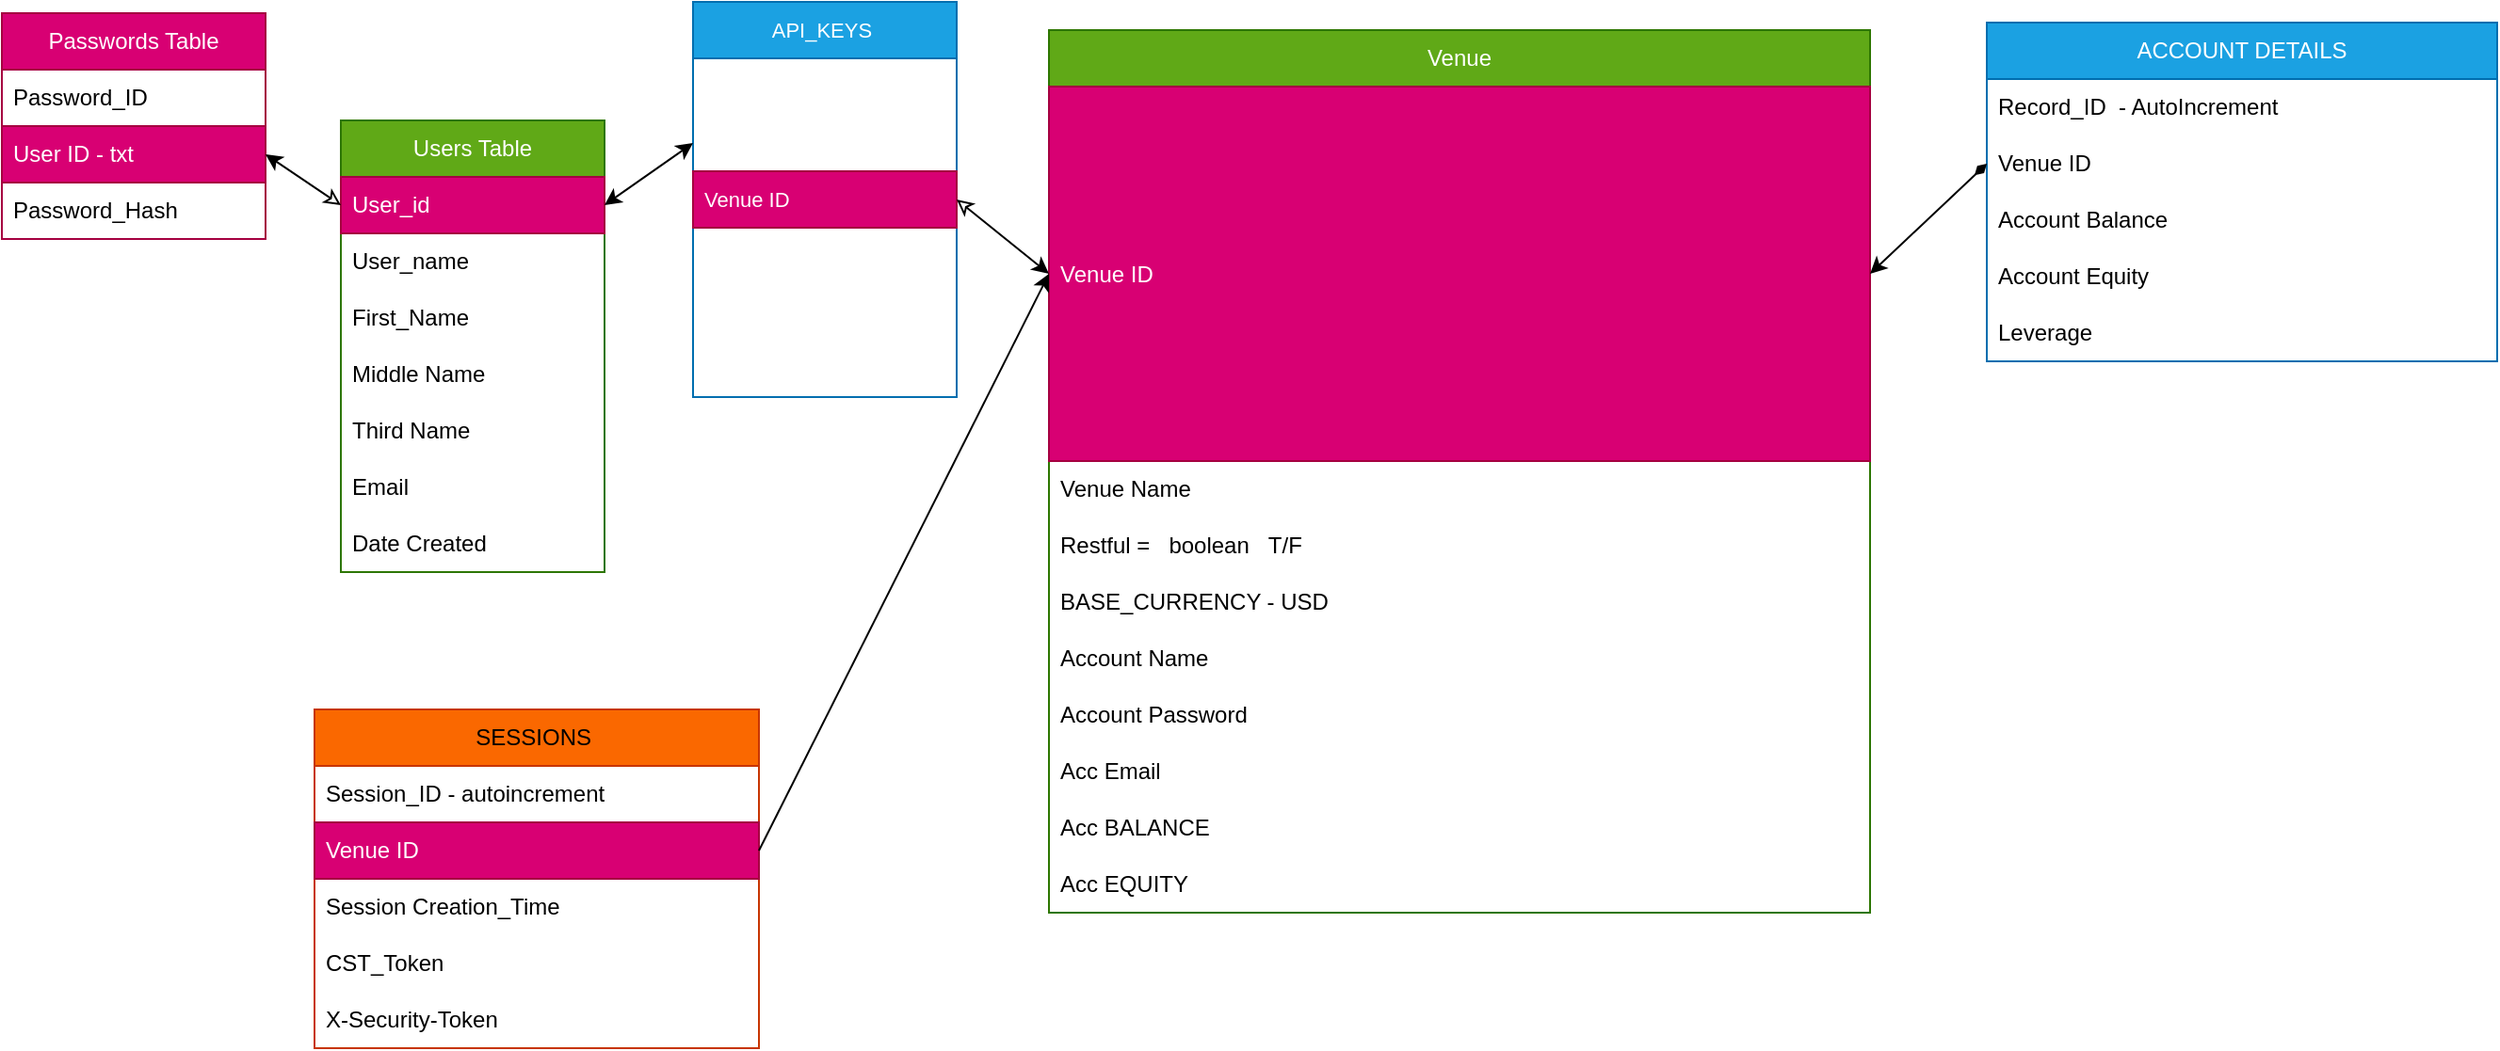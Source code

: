 <mxfile version="24.7.17" pages="3">
  <diagram name="User_Tables" id="LEtaXQruBIYAUQZ-xEg8">
    <mxGraphModel dx="1900" dy="1711" grid="0" gridSize="10" guides="1" tooltips="1" connect="1" arrows="1" fold="1" page="0" pageScale="1" pageWidth="850" pageHeight="1100" math="0" shadow="0">
      <root>
        <mxCell id="0" />
        <mxCell id="1" parent="0" />
        <mxCell id="2zbc8BRfjaHYRC12Kkl_-1" value="Users Table" style="swimlane;fontStyle=0;childLayout=stackLayout;horizontal=1;startSize=30;horizontalStack=0;resizeParent=1;resizeParentMax=0;resizeLast=0;collapsible=1;marginBottom=0;whiteSpace=wrap;html=1;fillColor=#60a917;fontColor=#ffffff;strokeColor=#2D7600;" parent="1" vertex="1">
          <mxGeometry x="63" y="-652" width="140" height="240" as="geometry" />
        </mxCell>
        <mxCell id="2zbc8BRfjaHYRC12Kkl_-2" value="User_id" style="text;strokeColor=#A50040;fillColor=#d80073;align=left;verticalAlign=middle;spacingLeft=4;spacingRight=4;overflow=hidden;points=[[0,0.5],[1,0.5]];portConstraint=eastwest;rotatable=0;whiteSpace=wrap;html=1;fontColor=#ffffff;" parent="2zbc8BRfjaHYRC12Kkl_-1" vertex="1">
          <mxGeometry y="30" width="140" height="30" as="geometry" />
        </mxCell>
        <mxCell id="2zbc8BRfjaHYRC12Kkl_-3" value="User_name" style="text;strokeColor=none;fillColor=none;align=left;verticalAlign=middle;spacingLeft=4;spacingRight=4;overflow=hidden;points=[[0,0.5],[1,0.5]];portConstraint=eastwest;rotatable=0;whiteSpace=wrap;html=1;" parent="2zbc8BRfjaHYRC12Kkl_-1" vertex="1">
          <mxGeometry y="60" width="140" height="30" as="geometry" />
        </mxCell>
        <mxCell id="2zbc8BRfjaHYRC12Kkl_-4" value="First_Name" style="text;strokeColor=none;fillColor=none;align=left;verticalAlign=middle;spacingLeft=4;spacingRight=4;overflow=hidden;points=[[0,0.5],[1,0.5]];portConstraint=eastwest;rotatable=0;whiteSpace=wrap;html=1;" parent="2zbc8BRfjaHYRC12Kkl_-1" vertex="1">
          <mxGeometry y="90" width="140" height="30" as="geometry" />
        </mxCell>
        <mxCell id="OAmTF7hffdtISIOmRFye-1" value="Middle Name" style="text;strokeColor=none;fillColor=none;align=left;verticalAlign=middle;spacingLeft=4;spacingRight=4;overflow=hidden;points=[[0,0.5],[1,0.5]];portConstraint=eastwest;rotatable=0;whiteSpace=wrap;html=1;" parent="2zbc8BRfjaHYRC12Kkl_-1" vertex="1">
          <mxGeometry y="120" width="140" height="30" as="geometry" />
        </mxCell>
        <mxCell id="OAmTF7hffdtISIOmRFye-2" value="Third Name" style="text;strokeColor=none;fillColor=none;align=left;verticalAlign=middle;spacingLeft=4;spacingRight=4;overflow=hidden;points=[[0,0.5],[1,0.5]];portConstraint=eastwest;rotatable=0;whiteSpace=wrap;html=1;" parent="2zbc8BRfjaHYRC12Kkl_-1" vertex="1">
          <mxGeometry y="150" width="140" height="30" as="geometry" />
        </mxCell>
        <mxCell id="OAmTF7hffdtISIOmRFye-3" value="Email&amp;nbsp;" style="text;strokeColor=none;fillColor=none;align=left;verticalAlign=middle;spacingLeft=4;spacingRight=4;overflow=hidden;points=[[0,0.5],[1,0.5]];portConstraint=eastwest;rotatable=0;whiteSpace=wrap;html=1;" parent="2zbc8BRfjaHYRC12Kkl_-1" vertex="1">
          <mxGeometry y="180" width="140" height="30" as="geometry" />
        </mxCell>
        <mxCell id="OAmTF7hffdtISIOmRFye-4" value="Date Created" style="text;strokeColor=none;fillColor=none;align=left;verticalAlign=middle;spacingLeft=4;spacingRight=4;overflow=hidden;points=[[0,0.5],[1,0.5]];portConstraint=eastwest;rotatable=0;whiteSpace=wrap;html=1;" parent="2zbc8BRfjaHYRC12Kkl_-1" vertex="1">
          <mxGeometry y="210" width="140" height="30" as="geometry" />
        </mxCell>
        <mxCell id="2zbc8BRfjaHYRC12Kkl_-5" value="Passwords Table" style="swimlane;fontStyle=0;childLayout=stackLayout;horizontal=1;startSize=30;horizontalStack=0;resizeParent=1;resizeParentMax=0;resizeLast=0;collapsible=1;marginBottom=0;whiteSpace=wrap;html=1;fillColor=#d80073;fontColor=#ffffff;strokeColor=#A50040;" parent="1" vertex="1">
          <mxGeometry x="-117" y="-709" width="140" height="120" as="geometry" />
        </mxCell>
        <mxCell id="f3TSixCmg_CiIFdUKD5o-5" value="Password_ID" style="text;strokeColor=none;fillColor=none;align=left;verticalAlign=middle;spacingLeft=4;spacingRight=4;overflow=hidden;points=[[0,0.5],[1,0.5]];portConstraint=eastwest;rotatable=0;whiteSpace=wrap;html=1;" parent="2zbc8BRfjaHYRC12Kkl_-5" vertex="1">
          <mxGeometry y="30" width="140" height="30" as="geometry" />
        </mxCell>
        <mxCell id="2zbc8BRfjaHYRC12Kkl_-6" value="User ID - txt" style="text;strokeColor=#A50040;fillColor=#d80073;align=left;verticalAlign=middle;spacingLeft=4;spacingRight=4;overflow=hidden;points=[[0,0.5],[1,0.5]];portConstraint=eastwest;rotatable=0;whiteSpace=wrap;html=1;fontColor=#ffffff;" parent="2zbc8BRfjaHYRC12Kkl_-5" vertex="1">
          <mxGeometry y="60" width="140" height="30" as="geometry" />
        </mxCell>
        <mxCell id="2zbc8BRfjaHYRC12Kkl_-7" value="Password_Hash" style="text;strokeColor=none;fillColor=none;align=left;verticalAlign=middle;spacingLeft=4;spacingRight=4;overflow=hidden;points=[[0,0.5],[1,0.5]];portConstraint=eastwest;rotatable=0;whiteSpace=wrap;html=1;" parent="2zbc8BRfjaHYRC12Kkl_-5" vertex="1">
          <mxGeometry y="90" width="140" height="30" as="geometry" />
        </mxCell>
        <mxCell id="2zbc8BRfjaHYRC12Kkl_-9" style="rounded=0;orthogonalLoop=1;jettySize=auto;html=1;exitX=0;exitY=0.5;exitDx=0;exitDy=0;startArrow=classic;startFill=0;entryX=1;entryY=0.5;entryDx=0;entryDy=0;" parent="1" source="2zbc8BRfjaHYRC12Kkl_-2" target="2zbc8BRfjaHYRC12Kkl_-6" edge="1">
          <mxGeometry relative="1" as="geometry" />
        </mxCell>
        <mxCell id="f3TSixCmg_CiIFdUKD5o-1" value="API_KEYS&amp;nbsp;" style="swimlane;fontStyle=0;childLayout=stackLayout;horizontal=1;startSize=30;horizontalStack=0;resizeParent=1;resizeParentMax=0;resizeLast=0;collapsible=1;marginBottom=0;whiteSpace=wrap;html=1;strokeColor=#006EAF;align=center;verticalAlign=middle;fontFamily=Helvetica;fontSize=11;fontColor=#ffffff;labelBackgroundColor=none;fillColor=#1ba1e2;" parent="1" vertex="1">
          <mxGeometry x="250" y="-715" width="140" height="210" as="geometry" />
        </mxCell>
        <mxCell id="f3TSixCmg_CiIFdUKD5o-2" value="Key_ID" style="text;strokeColor=none;fillColor=none;align=left;verticalAlign=middle;spacingLeft=4;spacingRight=4;overflow=hidden;points=[[0,0.5],[1,0.5]];portConstraint=eastwest;rotatable=0;whiteSpace=wrap;html=1;fontFamily=Helvetica;fontSize=11;fontColor=#ffffff;fontStyle=0;labelBackgroundColor=none;" parent="f3TSixCmg_CiIFdUKD5o-1" vertex="1">
          <mxGeometry y="30" width="140" height="30" as="geometry" />
        </mxCell>
        <mxCell id="f3TSixCmg_CiIFdUKD5o-6" value="User_ID" style="text;strokeColor=none;fillColor=none;align=left;verticalAlign=middle;spacingLeft=4;spacingRight=4;overflow=hidden;points=[[0,0.5],[1,0.5]];portConstraint=eastwest;rotatable=0;whiteSpace=wrap;html=1;fontFamily=Helvetica;fontSize=11;fontColor=#ffffff;fontStyle=0;labelBackgroundColor=none;" parent="f3TSixCmg_CiIFdUKD5o-1" vertex="1">
          <mxGeometry y="60" width="140" height="30" as="geometry" />
        </mxCell>
        <mxCell id="f3TSixCmg_CiIFdUKD5o-3" value="Venue ID" style="text;strokeColor=#A50040;fillColor=#d80073;align=left;verticalAlign=middle;spacingLeft=4;spacingRight=4;overflow=hidden;points=[[0,0.5],[1,0.5]];portConstraint=eastwest;rotatable=0;whiteSpace=wrap;html=1;fontFamily=Helvetica;fontSize=11;fontColor=#ffffff;fontStyle=0;labelBackgroundColor=none;" parent="f3TSixCmg_CiIFdUKD5o-1" vertex="1">
          <mxGeometry y="90" width="140" height="30" as="geometry" />
        </mxCell>
        <mxCell id="f3TSixCmg_CiIFdUKD5o-4" value="Account Email" style="text;strokeColor=none;fillColor=none;align=left;verticalAlign=middle;spacingLeft=4;spacingRight=4;overflow=hidden;points=[[0,0.5],[1,0.5]];portConstraint=eastwest;rotatable=0;whiteSpace=wrap;html=1;fontFamily=Helvetica;fontSize=11;fontColor=#ffffff;fontStyle=0;labelBackgroundColor=none;" parent="f3TSixCmg_CiIFdUKD5o-1" vertex="1">
          <mxGeometry y="120" width="140" height="30" as="geometry" />
        </mxCell>
        <mxCell id="f3TSixCmg_CiIFdUKD5o-8" value="Api_KEY" style="text;strokeColor=none;fillColor=none;align=left;verticalAlign=middle;spacingLeft=4;spacingRight=4;overflow=hidden;points=[[0,0.5],[1,0.5]];portConstraint=eastwest;rotatable=0;whiteSpace=wrap;html=1;fontFamily=Helvetica;fontSize=11;fontColor=#ffffff;fontStyle=0;labelBackgroundColor=none;" parent="f3TSixCmg_CiIFdUKD5o-1" vertex="1">
          <mxGeometry y="150" width="140" height="30" as="geometry" />
        </mxCell>
        <mxCell id="f3TSixCmg_CiIFdUKD5o-9" value="Api_key_PASSWORD" style="text;strokeColor=none;fillColor=none;align=left;verticalAlign=middle;spacingLeft=4;spacingRight=4;overflow=hidden;points=[[0,0.5],[1,0.5]];portConstraint=eastwest;rotatable=0;whiteSpace=wrap;html=1;fontFamily=Helvetica;fontSize=11;fontColor=#ffffff;fontStyle=0;labelBackgroundColor=none;" parent="f3TSixCmg_CiIFdUKD5o-1" vertex="1">
          <mxGeometry y="180" width="140" height="30" as="geometry" />
        </mxCell>
        <mxCell id="BBq5MLBcfkAXTqhj2JcU-1" value="Venue" style="swimlane;fontStyle=0;childLayout=stackLayout;horizontal=1;startSize=30;horizontalStack=0;resizeParent=1;resizeParentMax=0;resizeLast=0;collapsible=1;marginBottom=0;whiteSpace=wrap;html=1;fillColor=#60a917;fontColor=#ffffff;strokeColor=#2D7600;" parent="1" vertex="1">
          <mxGeometry x="439" y="-700" width="436" height="469" as="geometry" />
        </mxCell>
        <mxCell id="BBq5MLBcfkAXTqhj2JcU-2" value="Venue ID" style="text;align=left;verticalAlign=middle;spacingLeft=4;spacingRight=4;overflow=hidden;points=[[0,0.33,0,0,0],[0,0.5,0,0,0],[0,0.67,0,0,0],[1,0.33,0,0,0],[1,0.5,0,0,0],[1,0.67,0,0,0]];portConstraint=eastwest;rotatable=0;whiteSpace=wrap;html=1;fillColor=#d80073;fontColor=#ffffff;strokeColor=#A50040;" parent="BBq5MLBcfkAXTqhj2JcU-1" vertex="1">
          <mxGeometry y="30" width="436" height="199" as="geometry" />
        </mxCell>
        <mxCell id="BBq5MLBcfkAXTqhj2JcU-3" value="Venue Name" style="text;strokeColor=none;fillColor=none;align=left;verticalAlign=middle;spacingLeft=4;spacingRight=4;overflow=hidden;points=[[0,0.5],[1,0.5]];portConstraint=eastwest;rotatable=0;whiteSpace=wrap;html=1;" parent="BBq5MLBcfkAXTqhj2JcU-1" vertex="1">
          <mxGeometry y="229" width="436" height="30" as="geometry" />
        </mxCell>
        <mxCell id="BBq5MLBcfkAXTqhj2JcU-4" value="Restful =&amp;nbsp; &amp;nbsp;boolean&amp;nbsp; &amp;nbsp;T/F" style="text;strokeColor=none;fillColor=none;align=left;verticalAlign=middle;spacingLeft=4;spacingRight=4;overflow=hidden;points=[[0,0.5],[1,0.5]];portConstraint=eastwest;rotatable=0;whiteSpace=wrap;html=1;" parent="BBq5MLBcfkAXTqhj2JcU-1" vertex="1">
          <mxGeometry y="259" width="436" height="30" as="geometry" />
        </mxCell>
        <mxCell id="vJf8JBOlh_-wAdnW6d-w-1" value="BASE_CURRENCY - USD" style="text;strokeColor=none;fillColor=none;align=left;verticalAlign=middle;spacingLeft=4;spacingRight=4;overflow=hidden;points=[[0,0.5],[1,0.5]];portConstraint=eastwest;rotatable=0;whiteSpace=wrap;html=1;" parent="BBq5MLBcfkAXTqhj2JcU-1" vertex="1">
          <mxGeometry y="289" width="436" height="30" as="geometry" />
        </mxCell>
        <mxCell id="OAmTF7hffdtISIOmRFye-5" value="Account Name" style="text;strokeColor=none;fillColor=none;align=left;verticalAlign=middle;spacingLeft=4;spacingRight=4;overflow=hidden;points=[[0,0.5],[1,0.5]];portConstraint=eastwest;rotatable=0;whiteSpace=wrap;html=1;" parent="BBq5MLBcfkAXTqhj2JcU-1" vertex="1">
          <mxGeometry y="319" width="436" height="30" as="geometry" />
        </mxCell>
        <mxCell id="OAmTF7hffdtISIOmRFye-6" value="Account Password" style="text;strokeColor=none;fillColor=none;align=left;verticalAlign=middle;spacingLeft=4;spacingRight=4;overflow=hidden;points=[[0,0.5],[1,0.5]];portConstraint=eastwest;rotatable=0;whiteSpace=wrap;html=1;" parent="BBq5MLBcfkAXTqhj2JcU-1" vertex="1">
          <mxGeometry y="349" width="436" height="30" as="geometry" />
        </mxCell>
        <mxCell id="OAmTF7hffdtISIOmRFye-7" value="Acc Email" style="text;strokeColor=none;fillColor=none;align=left;verticalAlign=middle;spacingLeft=4;spacingRight=4;overflow=hidden;points=[[0,0.5],[1,0.5]];portConstraint=eastwest;rotatable=0;whiteSpace=wrap;html=1;" parent="BBq5MLBcfkAXTqhj2JcU-1" vertex="1">
          <mxGeometry y="379" width="436" height="30" as="geometry" />
        </mxCell>
        <mxCell id="vJf8JBOlh_-wAdnW6d-w-2" value="Acc BALANCE" style="text;strokeColor=none;fillColor=none;align=left;verticalAlign=middle;spacingLeft=4;spacingRight=4;overflow=hidden;points=[[0,0.5],[1,0.5]];portConstraint=eastwest;rotatable=0;whiteSpace=wrap;html=1;" parent="BBq5MLBcfkAXTqhj2JcU-1" vertex="1">
          <mxGeometry y="409" width="436" height="30" as="geometry" />
        </mxCell>
        <mxCell id="vJf8JBOlh_-wAdnW6d-w-3" value="Acc EQUITY" style="text;strokeColor=none;fillColor=none;align=left;verticalAlign=middle;spacingLeft=4;spacingRight=4;overflow=hidden;points=[[0,0.5],[1,0.5]];portConstraint=eastwest;rotatable=0;whiteSpace=wrap;html=1;" parent="BBq5MLBcfkAXTqhj2JcU-1" vertex="1">
          <mxGeometry y="439" width="436" height="30" as="geometry" />
        </mxCell>
        <mxCell id="BBq5MLBcfkAXTqhj2JcU-16" style="edgeStyle=none;shape=connector;rounded=0;orthogonalLoop=1;jettySize=auto;html=1;exitX=1;exitY=0.5;exitDx=0;exitDy=0;entryX=0;entryY=0.5;entryDx=0;entryDy=0;strokeColor=default;align=center;verticalAlign=middle;fontFamily=Helvetica;fontSize=11;fontColor=#ffffff;fontStyle=0;labelBackgroundColor=none;startArrow=classic;startFill=0;endArrow=classic;" parent="1" source="f3TSixCmg_CiIFdUKD5o-3" target="BBq5MLBcfkAXTqhj2JcU-2" edge="1">
          <mxGeometry relative="1" as="geometry" />
        </mxCell>
        <mxCell id="OAmTF7hffdtISIOmRFye-8" style="rounded=0;orthogonalLoop=1;jettySize=auto;html=1;exitX=1;exitY=0.5;exitDx=0;exitDy=0;entryX=0;entryY=0.5;entryDx=0;entryDy=0;startArrow=classic;startFill=1;" parent="1" source="2zbc8BRfjaHYRC12Kkl_-2" target="f3TSixCmg_CiIFdUKD5o-6" edge="1">
          <mxGeometry relative="1" as="geometry" />
        </mxCell>
        <mxCell id="2wFRCBij3e-wqFo0yOx8-1" value="SESSIONS&amp;nbsp;" style="swimlane;fontStyle=0;childLayout=stackLayout;horizontal=1;startSize=30;horizontalStack=0;resizeParent=1;resizeParentMax=0;resizeLast=0;collapsible=1;marginBottom=0;whiteSpace=wrap;html=1;fillColor=#fa6800;fontColor=#000000;strokeColor=#C73500;" vertex="1" parent="1">
          <mxGeometry x="49" y="-339" width="236" height="180" as="geometry" />
        </mxCell>
        <mxCell id="2wFRCBij3e-wqFo0yOx8-2" value="Session_ID - autoincrement" style="text;strokeColor=none;fillColor=none;align=left;verticalAlign=middle;spacingLeft=4;spacingRight=4;overflow=hidden;points=[[0,0.5],[1,0.5]];portConstraint=eastwest;rotatable=0;whiteSpace=wrap;html=1;" vertex="1" parent="2wFRCBij3e-wqFo0yOx8-1">
          <mxGeometry y="30" width="236" height="30" as="geometry" />
        </mxCell>
        <mxCell id="2wFRCBij3e-wqFo0yOx8-3" value="Venue ID" style="text;fillColor=#d80073;align=left;verticalAlign=middle;spacingLeft=4;spacingRight=4;overflow=hidden;points=[[0,0.5],[1,0.5]];portConstraint=eastwest;rotatable=0;whiteSpace=wrap;html=1;strokeColor=#A50040;fontColor=#ffffff;" vertex="1" parent="2wFRCBij3e-wqFo0yOx8-1">
          <mxGeometry y="60" width="236" height="30" as="geometry" />
        </mxCell>
        <mxCell id="2wFRCBij3e-wqFo0yOx8-4" value="Session Creation_Time" style="text;strokeColor=none;fillColor=none;align=left;verticalAlign=middle;spacingLeft=4;spacingRight=4;overflow=hidden;points=[[0,0.5],[1,0.5]];portConstraint=eastwest;rotatable=0;whiteSpace=wrap;html=1;" vertex="1" parent="2wFRCBij3e-wqFo0yOx8-1">
          <mxGeometry y="90" width="236" height="30" as="geometry" />
        </mxCell>
        <mxCell id="hrmg-G93n2uaq6edKRbF-1" value="CST_Token" style="text;strokeColor=none;fillColor=none;align=left;verticalAlign=middle;spacingLeft=4;spacingRight=4;overflow=hidden;points=[[0,0.5],[1,0.5]];portConstraint=eastwest;rotatable=0;whiteSpace=wrap;html=1;" vertex="1" parent="2wFRCBij3e-wqFo0yOx8-1">
          <mxGeometry y="120" width="236" height="30" as="geometry" />
        </mxCell>
        <mxCell id="hrmg-G93n2uaq6edKRbF-2" value="X-Security-Token" style="text;strokeColor=none;fillColor=none;align=left;verticalAlign=middle;spacingLeft=4;spacingRight=4;overflow=hidden;points=[[0,0.5],[1,0.5]];portConstraint=eastwest;rotatable=0;whiteSpace=wrap;html=1;" vertex="1" parent="2wFRCBij3e-wqFo0yOx8-1">
          <mxGeometry y="150" width="236" height="30" as="geometry" />
        </mxCell>
        <mxCell id="2wFRCBij3e-wqFo0yOx8-5" style="rounded=0;orthogonalLoop=1;jettySize=auto;html=1;exitX=1;exitY=0.5;exitDx=0;exitDy=0;entryX=0;entryY=0.5;entryDx=0;entryDy=0;entryPerimeter=0;" edge="1" parent="1" source="2wFRCBij3e-wqFo0yOx8-3" target="BBq5MLBcfkAXTqhj2JcU-2">
          <mxGeometry relative="1" as="geometry" />
        </mxCell>
        <mxCell id="w_igQiDpsWxxF087oSzy-1" value="ACCOUNT DETAILS" style="swimlane;fontStyle=0;childLayout=stackLayout;horizontal=1;startSize=30;horizontalStack=0;resizeParent=1;resizeParentMax=0;resizeLast=0;collapsible=1;marginBottom=0;whiteSpace=wrap;html=1;fillColor=#1ba1e2;fontColor=#ffffff;strokeColor=#006EAF;" vertex="1" parent="1">
          <mxGeometry x="937" y="-704" width="271" height="180" as="geometry" />
        </mxCell>
        <mxCell id="w_igQiDpsWxxF087oSzy-2" value="Record_ID&amp;nbsp; - AutoIncrement" style="text;strokeColor=none;fillColor=none;align=left;verticalAlign=middle;spacingLeft=4;spacingRight=4;overflow=hidden;points=[[0,0.5],[1,0.5]];portConstraint=eastwest;rotatable=0;whiteSpace=wrap;html=1;" vertex="1" parent="w_igQiDpsWxxF087oSzy-1">
          <mxGeometry y="30" width="271" height="30" as="geometry" />
        </mxCell>
        <mxCell id="w_igQiDpsWxxF087oSzy-3" value="Venue ID" style="text;strokeColor=none;fillColor=none;align=left;verticalAlign=middle;spacingLeft=4;spacingRight=4;overflow=hidden;points=[[0,0.5],[1,0.5]];portConstraint=eastwest;rotatable=0;whiteSpace=wrap;html=1;" vertex="1" parent="w_igQiDpsWxxF087oSzy-1">
          <mxGeometry y="60" width="271" height="30" as="geometry" />
        </mxCell>
        <mxCell id="w_igQiDpsWxxF087oSzy-4" value="Account Balance" style="text;strokeColor=none;fillColor=none;align=left;verticalAlign=middle;spacingLeft=4;spacingRight=4;overflow=hidden;points=[[0,0.5],[1,0.5]];portConstraint=eastwest;rotatable=0;whiteSpace=wrap;html=1;" vertex="1" parent="w_igQiDpsWxxF087oSzy-1">
          <mxGeometry y="90" width="271" height="30" as="geometry" />
        </mxCell>
        <mxCell id="w_igQiDpsWxxF087oSzy-5" value="Account Equity" style="text;strokeColor=none;fillColor=none;align=left;verticalAlign=middle;spacingLeft=4;spacingRight=4;overflow=hidden;points=[[0,0.5],[1,0.5]];portConstraint=eastwest;rotatable=0;whiteSpace=wrap;html=1;" vertex="1" parent="w_igQiDpsWxxF087oSzy-1">
          <mxGeometry y="120" width="271" height="30" as="geometry" />
        </mxCell>
        <mxCell id="w_igQiDpsWxxF087oSzy-6" value="Leverage" style="text;strokeColor=none;fillColor=none;align=left;verticalAlign=middle;spacingLeft=4;spacingRight=4;overflow=hidden;points=[[0,0.5],[1,0.5]];portConstraint=eastwest;rotatable=0;whiteSpace=wrap;html=1;" vertex="1" parent="w_igQiDpsWxxF087oSzy-1">
          <mxGeometry y="150" width="271" height="30" as="geometry" />
        </mxCell>
        <mxCell id="w_igQiDpsWxxF087oSzy-7" style="rounded=0;orthogonalLoop=1;jettySize=auto;html=1;exitX=0;exitY=0.5;exitDx=0;exitDy=0;entryX=1;entryY=0.5;entryDx=0;entryDy=0;entryPerimeter=0;startArrow=diamondThin;startFill=1;" edge="1" parent="1" source="w_igQiDpsWxxF087oSzy-3" target="BBq5MLBcfkAXTqhj2JcU-2">
          <mxGeometry relative="1" as="geometry" />
        </mxCell>
      </root>
    </mxGraphModel>
  </diagram>
  <diagram id="_EtPwxO9e8-BhAq0Pg7P" name="Market Data">
    <mxGraphModel dx="1690" dy="1038" grid="0" gridSize="10" guides="1" tooltips="1" connect="1" arrows="1" fold="1" page="0" pageScale="1" pageWidth="850" pageHeight="1100" math="0" shadow="0">
      <root>
        <mxCell id="0" />
        <mxCell id="1" parent="0" />
        <mxCell id="EDeCTrOnblulSj0Fe5d9-10" style="rounded=0;orthogonalLoop=1;jettySize=auto;html=1;exitX=0;exitY=0.5;exitDx=0;exitDy=0;entryX=1;entryY=0.5;entryDx=0;entryDy=0;startArrow=classic;startFill=0;" parent="1" edge="1">
          <mxGeometry relative="1" as="geometry">
            <mxPoint x="235" y="132" as="sourcePoint" />
          </mxGeometry>
        </mxCell>
        <mxCell id="EDeCTrOnblulSj0Fe5d9-25" style="edgeStyle=none;shape=connector;rounded=0;orthogonalLoop=1;jettySize=auto;html=1;exitX=1;exitY=0.5;exitDx=0;exitDy=0;entryX=0;entryY=0.5;entryDx=0;entryDy=0;strokeColor=default;align=center;verticalAlign=middle;fontFamily=Helvetica;fontSize=11;fontColor=#ffffff;fontStyle=0;labelBackgroundColor=none;startArrow=classic;startFill=0;endArrow=classic;" parent="1" edge="1">
          <mxGeometry relative="1" as="geometry">
            <mxPoint x="235" y="132" as="targetPoint" />
          </mxGeometry>
        </mxCell>
        <mxCell id="rDgjy8x1F53KUDff8-lO-1" value="Generic - Tick Data" style="swimlane;fontStyle=0;childLayout=stackLayout;horizontal=1;startSize=30;horizontalStack=0;resizeParent=1;resizeParentMax=0;resizeLast=0;collapsible=1;marginBottom=0;whiteSpace=wrap;html=1;strokeColor=#2D7600;align=center;verticalAlign=middle;fontFamily=Helvetica;fontSize=11;fontColor=#ffffff;labelBackgroundColor=none;fillColor=#60a917;" parent="1" vertex="1">
          <mxGeometry x="-93" y="-10" width="140" height="180" as="geometry" />
        </mxCell>
        <mxCell id="rDgjy8x1F53KUDff8-lO-2" value="Record_ID&amp;nbsp; &amp;nbsp;- bigint" style="text;strokeColor=none;fillColor=none;align=left;verticalAlign=middle;spacingLeft=4;spacingRight=4;overflow=hidden;points=[[0,0.5],[1,0.5]];portConstraint=eastwest;rotatable=0;whiteSpace=wrap;html=1;fontFamily=Helvetica;fontSize=11;fontColor=#ffffff;fontStyle=0;labelBackgroundColor=none;" parent="rDgjy8x1F53KUDff8-lO-1" vertex="1">
          <mxGeometry y="30" width="140" height="30" as="geometry" />
        </mxCell>
        <mxCell id="rDgjy8x1F53KUDff8-lO-3" value="Absolute time - Millisec" style="text;strokeColor=none;fillColor=none;align=left;verticalAlign=middle;spacingLeft=4;spacingRight=4;overflow=hidden;points=[[0,0.5],[1,0.5]];portConstraint=eastwest;rotatable=0;whiteSpace=wrap;html=1;fontFamily=Helvetica;fontSize=11;fontColor=#ffffff;fontStyle=0;labelBackgroundColor=none;" parent="rDgjy8x1F53KUDff8-lO-1" vertex="1">
          <mxGeometry y="60" width="140" height="30" as="geometry" />
        </mxCell>
        <mxCell id="rDgjy8x1F53KUDff8-lO-4" value="Ask Price" style="text;strokeColor=none;fillColor=none;align=left;verticalAlign=middle;spacingLeft=4;spacingRight=4;overflow=hidden;points=[[0,0.5],[1,0.5]];portConstraint=eastwest;rotatable=0;whiteSpace=wrap;html=1;fontFamily=Helvetica;fontSize=11;fontColor=#ffffff;fontStyle=0;labelBackgroundColor=none;" parent="rDgjy8x1F53KUDff8-lO-1" vertex="1">
          <mxGeometry y="90" width="140" height="30" as="geometry" />
        </mxCell>
        <mxCell id="9x_Q1pISylKUx6KpCbiF-1" value="Bid Price" style="text;strokeColor=none;fillColor=none;align=left;verticalAlign=middle;spacingLeft=4;spacingRight=4;overflow=hidden;points=[[0,0.5],[1,0.5]];portConstraint=eastwest;rotatable=0;whiteSpace=wrap;html=1;fontFamily=Helvetica;fontSize=11;fontColor=#ffffff;fontStyle=0;labelBackgroundColor=none;" vertex="1" parent="rDgjy8x1F53KUDff8-lO-1">
          <mxGeometry y="120" width="140" height="30" as="geometry" />
        </mxCell>
        <mxCell id="9x_Q1pISylKUx6KpCbiF-2" value="Spread" style="text;strokeColor=none;fillColor=none;align=left;verticalAlign=middle;spacingLeft=4;spacingRight=4;overflow=hidden;points=[[0,0.5],[1,0.5]];portConstraint=eastwest;rotatable=0;whiteSpace=wrap;html=1;fontFamily=Helvetica;fontSize=11;fontColor=#ffffff;fontStyle=0;labelBackgroundColor=none;" vertex="1" parent="rDgjy8x1F53KUDff8-lO-1">
          <mxGeometry y="150" width="140" height="30" as="geometry" />
        </mxCell>
        <mxCell id="9x_Q1pISylKUx6KpCbiF-3" value="Generic - Candle Bar Data" style="swimlane;fontStyle=0;childLayout=stackLayout;horizontal=1;startSize=30;horizontalStack=0;resizeParent=1;resizeParentMax=0;resizeLast=0;collapsible=1;marginBottom=0;whiteSpace=wrap;html=1;fillColor=#a20025;fontColor=#ffffff;strokeColor=#6F0000;" vertex="1" parent="1">
          <mxGeometry x="-83" y="242" width="198" height="270" as="geometry" />
        </mxCell>
        <mxCell id="9x_Q1pISylKUx6KpCbiF-4" value="Record ID&amp;nbsp; &amp;nbsp; -&amp;nbsp; bigint" style="text;strokeColor=none;fillColor=none;align=left;verticalAlign=middle;spacingLeft=4;spacingRight=4;overflow=hidden;points=[[0,0.5],[1,0.5]];portConstraint=eastwest;rotatable=0;whiteSpace=wrap;html=1;" vertex="1" parent="9x_Q1pISylKUx6KpCbiF-3">
          <mxGeometry y="30" width="198" height="30" as="geometry" />
        </mxCell>
        <mxCell id="9x_Q1pISylKUx6KpCbiF-5" value="Open Time" style="text;strokeColor=none;fillColor=none;align=left;verticalAlign=middle;spacingLeft=4;spacingRight=4;overflow=hidden;points=[[0,0.5],[1,0.5]];portConstraint=eastwest;rotatable=0;whiteSpace=wrap;html=1;" vertex="1" parent="9x_Q1pISylKUx6KpCbiF-3">
          <mxGeometry y="60" width="198" height="30" as="geometry" />
        </mxCell>
        <mxCell id="9x_Q1pISylKUx6KpCbiF-11" value="Close Time" style="text;strokeColor=none;fillColor=none;align=left;verticalAlign=middle;spacingLeft=4;spacingRight=4;overflow=hidden;points=[[0,0.5],[1,0.5]];portConstraint=eastwest;rotatable=0;whiteSpace=wrap;html=1;" vertex="1" parent="9x_Q1pISylKUx6KpCbiF-3">
          <mxGeometry y="90" width="198" height="30" as="geometry" />
        </mxCell>
        <mxCell id="9x_Q1pISylKUx6KpCbiF-6" value="Open Price" style="text;strokeColor=none;fillColor=none;align=left;verticalAlign=middle;spacingLeft=4;spacingRight=4;overflow=hidden;points=[[0,0.5],[1,0.5]];portConstraint=eastwest;rotatable=0;whiteSpace=wrap;html=1;" vertex="1" parent="9x_Q1pISylKUx6KpCbiF-3">
          <mxGeometry y="120" width="198" height="30" as="geometry" />
        </mxCell>
        <mxCell id="9x_Q1pISylKUx6KpCbiF-7" value="Close Price" style="text;strokeColor=none;fillColor=none;align=left;verticalAlign=middle;spacingLeft=4;spacingRight=4;overflow=hidden;points=[[0,0.5],[1,0.5]];portConstraint=eastwest;rotatable=0;whiteSpace=wrap;html=1;" vertex="1" parent="9x_Q1pISylKUx6KpCbiF-3">
          <mxGeometry y="150" width="198" height="30" as="geometry" />
        </mxCell>
        <mxCell id="9x_Q1pISylKUx6KpCbiF-8" value="High Price" style="text;strokeColor=none;fillColor=none;align=left;verticalAlign=middle;spacingLeft=4;spacingRight=4;overflow=hidden;points=[[0,0.5],[1,0.5]];portConstraint=eastwest;rotatable=0;whiteSpace=wrap;html=1;" vertex="1" parent="9x_Q1pISylKUx6KpCbiF-3">
          <mxGeometry y="180" width="198" height="30" as="geometry" />
        </mxCell>
        <mxCell id="9x_Q1pISylKUx6KpCbiF-9" value="Low Price" style="text;strokeColor=none;fillColor=none;align=left;verticalAlign=middle;spacingLeft=4;spacingRight=4;overflow=hidden;points=[[0,0.5],[1,0.5]];portConstraint=eastwest;rotatable=0;whiteSpace=wrap;html=1;" vertex="1" parent="9x_Q1pISylKUx6KpCbiF-3">
          <mxGeometry y="210" width="198" height="30" as="geometry" />
        </mxCell>
        <mxCell id="9x_Q1pISylKUx6KpCbiF-10" value="Item 3" style="text;strokeColor=none;fillColor=none;align=left;verticalAlign=middle;spacingLeft=4;spacingRight=4;overflow=hidden;points=[[0,0.5],[1,0.5]];portConstraint=eastwest;rotatable=0;whiteSpace=wrap;html=1;" vertex="1" parent="9x_Q1pISylKUx6KpCbiF-3">
          <mxGeometry y="240" width="198" height="30" as="geometry" />
        </mxCell>
        <mxCell id="9x_Q1pISylKUx6KpCbiF-12" value="Generic - Range / Renko Bar Data" style="swimlane;fontStyle=0;childLayout=stackLayout;horizontal=1;startSize=30;horizontalStack=0;resizeParent=1;resizeParentMax=0;resizeLast=0;collapsible=1;marginBottom=0;whiteSpace=wrap;html=1;fillColor=#a20025;fontColor=#ffffff;strokeColor=#6F0000;" vertex="1" parent="1">
          <mxGeometry x="249" y="247" width="236" height="270" as="geometry" />
        </mxCell>
        <mxCell id="9x_Q1pISylKUx6KpCbiF-13" value="Record ID&amp;nbsp; &amp;nbsp; big int" style="text;strokeColor=none;fillColor=none;align=left;verticalAlign=middle;spacingLeft=4;spacingRight=4;overflow=hidden;points=[[0,0.5],[1,0.5]];portConstraint=eastwest;rotatable=0;whiteSpace=wrap;html=1;" vertex="1" parent="9x_Q1pISylKUx6KpCbiF-12">
          <mxGeometry y="30" width="236" height="30" as="geometry" />
        </mxCell>
        <mxCell id="9x_Q1pISylKUx6KpCbiF-14" value="Open Time&amp;nbsp; -&amp;nbsp; TimeStamp" style="text;strokeColor=none;fillColor=none;align=left;verticalAlign=middle;spacingLeft=4;spacingRight=4;overflow=hidden;points=[[0,0.5],[1,0.5]];portConstraint=eastwest;rotatable=0;whiteSpace=wrap;html=1;" vertex="1" parent="9x_Q1pISylKUx6KpCbiF-12">
          <mxGeometry y="60" width="236" height="30" as="geometry" />
        </mxCell>
        <mxCell id="9x_Q1pISylKUx6KpCbiF-15" value="Close Time" style="text;strokeColor=none;fillColor=none;align=left;verticalAlign=middle;spacingLeft=4;spacingRight=4;overflow=hidden;points=[[0,0.5],[1,0.5]];portConstraint=eastwest;rotatable=0;whiteSpace=wrap;html=1;" vertex="1" parent="9x_Q1pISylKUx6KpCbiF-12">
          <mxGeometry y="90" width="236" height="30" as="geometry" />
        </mxCell>
        <mxCell id="9x_Q1pISylKUx6KpCbiF-16" value="Open Price" style="text;strokeColor=none;fillColor=none;align=left;verticalAlign=middle;spacingLeft=4;spacingRight=4;overflow=hidden;points=[[0,0.5],[1,0.5]];portConstraint=eastwest;rotatable=0;whiteSpace=wrap;html=1;" vertex="1" parent="9x_Q1pISylKUx6KpCbiF-12">
          <mxGeometry y="120" width="236" height="30" as="geometry" />
        </mxCell>
        <mxCell id="9x_Q1pISylKUx6KpCbiF-17" value="Close Price" style="text;strokeColor=none;fillColor=none;align=left;verticalAlign=middle;spacingLeft=4;spacingRight=4;overflow=hidden;points=[[0,0.5],[1,0.5]];portConstraint=eastwest;rotatable=0;whiteSpace=wrap;html=1;" vertex="1" parent="9x_Q1pISylKUx6KpCbiF-12">
          <mxGeometry y="150" width="236" height="30" as="geometry" />
        </mxCell>
        <mxCell id="9x_Q1pISylKUx6KpCbiF-18" value="High Price" style="text;strokeColor=none;fillColor=none;align=left;verticalAlign=middle;spacingLeft=4;spacingRight=4;overflow=hidden;points=[[0,0.5],[1,0.5]];portConstraint=eastwest;rotatable=0;whiteSpace=wrap;html=1;" vertex="1" parent="9x_Q1pISylKUx6KpCbiF-12">
          <mxGeometry y="180" width="236" height="30" as="geometry" />
        </mxCell>
        <mxCell id="9x_Q1pISylKUx6KpCbiF-19" value="Low Price" style="text;strokeColor=none;fillColor=none;align=left;verticalAlign=middle;spacingLeft=4;spacingRight=4;overflow=hidden;points=[[0,0.5],[1,0.5]];portConstraint=eastwest;rotatable=0;whiteSpace=wrap;html=1;" vertex="1" parent="9x_Q1pISylKUx6KpCbiF-12">
          <mxGeometry y="210" width="236" height="30" as="geometry" />
        </mxCell>
        <mxCell id="9x_Q1pISylKUx6KpCbiF-20" value="Total Bar Time : CloseTime - OpTime" style="text;strokeColor=none;fillColor=none;align=left;verticalAlign=middle;spacingLeft=4;spacingRight=4;overflow=hidden;points=[[0,0.5],[1,0.5]];portConstraint=eastwest;rotatable=0;whiteSpace=wrap;html=1;" vertex="1" parent="9x_Q1pISylKUx6KpCbiF-12">
          <mxGeometry y="240" width="236" height="30" as="geometry" />
        </mxCell>
        <mxCell id="A54_uHJ54kicJPVrUT-j-1" value="Crypto Related Tables" style="swimlane;fontStyle=0;childLayout=stackLayout;horizontal=1;startSize=30;horizontalStack=0;resizeParent=1;resizeParentMax=0;resizeLast=0;collapsible=1;marginBottom=0;whiteSpace=wrap;html=1;fillColor=#a20025;fontColor=#ffffff;strokeColor=#6F0000;" vertex="1" parent="1">
          <mxGeometry x="596" y="-16" width="236" height="270" as="geometry" />
        </mxCell>
        <mxCell id="A54_uHJ54kicJPVrUT-j-2" value="Record ID&amp;nbsp; &amp;nbsp; big int" style="text;strokeColor=none;fillColor=none;align=left;verticalAlign=middle;spacingLeft=4;spacingRight=4;overflow=hidden;points=[[0,0.5],[1,0.5]];portConstraint=eastwest;rotatable=0;whiteSpace=wrap;html=1;" vertex="1" parent="A54_uHJ54kicJPVrUT-j-1">
          <mxGeometry y="30" width="236" height="30" as="geometry" />
        </mxCell>
        <mxCell id="A54_uHJ54kicJPVrUT-j-3" value="Open Time&amp;nbsp; &amp;nbsp;- TimeStamp" style="text;strokeColor=none;fillColor=none;align=left;verticalAlign=middle;spacingLeft=4;spacingRight=4;overflow=hidden;points=[[0,0.5],[1,0.5]];portConstraint=eastwest;rotatable=0;whiteSpace=wrap;html=1;" vertex="1" parent="A54_uHJ54kicJPVrUT-j-1">
          <mxGeometry y="60" width="236" height="30" as="geometry" />
        </mxCell>
        <mxCell id="A54_uHJ54kicJPVrUT-j-4" value="Close Time" style="text;strokeColor=none;fillColor=none;align=left;verticalAlign=middle;spacingLeft=4;spacingRight=4;overflow=hidden;points=[[0,0.5],[1,0.5]];portConstraint=eastwest;rotatable=0;whiteSpace=wrap;html=1;" vertex="1" parent="A54_uHJ54kicJPVrUT-j-1">
          <mxGeometry y="90" width="236" height="30" as="geometry" />
        </mxCell>
        <mxCell id="A54_uHJ54kicJPVrUT-j-5" value="Open Price&amp;nbsp; -&amp;nbsp;" style="text;strokeColor=none;fillColor=none;align=left;verticalAlign=middle;spacingLeft=4;spacingRight=4;overflow=hidden;points=[[0,0.5],[1,0.5]];portConstraint=eastwest;rotatable=0;whiteSpace=wrap;html=1;" vertex="1" parent="A54_uHJ54kicJPVrUT-j-1">
          <mxGeometry y="120" width="236" height="30" as="geometry" />
        </mxCell>
        <mxCell id="A54_uHJ54kicJPVrUT-j-6" value="Close Price" style="text;strokeColor=none;fillColor=none;align=left;verticalAlign=middle;spacingLeft=4;spacingRight=4;overflow=hidden;points=[[0,0.5],[1,0.5]];portConstraint=eastwest;rotatable=0;whiteSpace=wrap;html=1;" vertex="1" parent="A54_uHJ54kicJPVrUT-j-1">
          <mxGeometry y="150" width="236" height="30" as="geometry" />
        </mxCell>
        <mxCell id="A54_uHJ54kicJPVrUT-j-7" value="High Price" style="text;strokeColor=none;fillColor=none;align=left;verticalAlign=middle;spacingLeft=4;spacingRight=4;overflow=hidden;points=[[0,0.5],[1,0.5]];portConstraint=eastwest;rotatable=0;whiteSpace=wrap;html=1;" vertex="1" parent="A54_uHJ54kicJPVrUT-j-1">
          <mxGeometry y="180" width="236" height="30" as="geometry" />
        </mxCell>
        <mxCell id="A54_uHJ54kicJPVrUT-j-8" value="Low Price" style="text;strokeColor=none;fillColor=none;align=left;verticalAlign=middle;spacingLeft=4;spacingRight=4;overflow=hidden;points=[[0,0.5],[1,0.5]];portConstraint=eastwest;rotatable=0;whiteSpace=wrap;html=1;" vertex="1" parent="A54_uHJ54kicJPVrUT-j-1">
          <mxGeometry y="210" width="236" height="30" as="geometry" />
        </mxCell>
        <mxCell id="A54_uHJ54kicJPVrUT-j-9" value="Total Bar Time : CloseTime - OpTime" style="text;strokeColor=none;fillColor=none;align=left;verticalAlign=middle;spacingLeft=4;spacingRight=4;overflow=hidden;points=[[0,0.5],[1,0.5]];portConstraint=eastwest;rotatable=0;whiteSpace=wrap;html=1;" vertex="1" parent="A54_uHJ54kicJPVrUT-j-1">
          <mxGeometry y="240" width="236" height="30" as="geometry" />
        </mxCell>
      </root>
    </mxGraphModel>
  </diagram>
  <diagram id="IsF2EiHCsIWbO9_sTVXm" name="TRADING">
    <mxGraphModel dx="1500" dy="2111" grid="0" gridSize="10" guides="1" tooltips="1" connect="1" arrows="1" fold="1" page="0" pageScale="1" pageWidth="850" pageHeight="1100" math="0" shadow="0">
      <root>
        <mxCell id="0" />
        <mxCell id="1" parent="0" />
        <mxCell id="86Tox2COiUAv_D8811x8-23" style="rounded=0;orthogonalLoop=1;jettySize=auto;html=1;exitX=0;exitY=0.5;exitDx=0;exitDy=0;startArrow=classic;startFill=0;entryX=1;entryY=0.5;entryDx=0;entryDy=0;entryPerimeter=0;" edge="1" parent="1" source="-QKK6bTkO0r_k4ru6wS3-1" target="86Tox2COiUAv_D8811x8-2">
          <mxGeometry relative="1" as="geometry" />
        </mxCell>
        <mxCell id="-QKK6bTkO0r_k4ru6wS3-1" value="Open Positions" style="swimlane;fontStyle=0;childLayout=stackLayout;horizontal=1;startSize=30;horizontalStack=0;resizeParent=1;resizeParentMax=0;resizeLast=0;collapsible=1;marginBottom=0;whiteSpace=wrap;html=1;fillColor=#60a917;fontColor=#ffffff;strokeColor=#2D7600;" vertex="1" parent="1">
          <mxGeometry x="900" y="-618" width="302" height="150" as="geometry" />
        </mxCell>
        <mxCell id="-QKK6bTkO0r_k4ru6wS3-2" value="Position_ID" style="text;strokeColor=none;fillColor=none;align=left;verticalAlign=middle;spacingLeft=4;spacingRight=4;overflow=hidden;points=[[0,0.5],[1,0.5]];portConstraint=eastwest;rotatable=0;whiteSpace=wrap;html=1;" vertex="1" parent="-QKK6bTkO0r_k4ru6wS3-1">
          <mxGeometry y="30" width="302" height="30" as="geometry" />
        </mxCell>
        <mxCell id="-QKK6bTkO0r_k4ru6wS3-3" value="Venue ID" style="text;strokeColor=none;fillColor=none;align=left;verticalAlign=middle;spacingLeft=4;spacingRight=4;overflow=hidden;points=[[0,0.5],[1,0.5]];portConstraint=eastwest;rotatable=0;whiteSpace=wrap;html=1;" vertex="1" parent="-QKK6bTkO0r_k4ru6wS3-1">
          <mxGeometry y="60" width="302" height="30" as="geometry" />
        </mxCell>
        <mxCell id="-QKK6bTkO0r_k4ru6wS3-4" value="Symbol General Code" style="text;strokeColor=none;fillColor=none;align=left;verticalAlign=middle;spacingLeft=4;spacingRight=4;overflow=hidden;points=[[0,0.5],[1,0.5]];portConstraint=eastwest;rotatable=0;whiteSpace=wrap;html=1;" vertex="1" parent="-QKK6bTkO0r_k4ru6wS3-1">
          <mxGeometry y="90" width="302" height="30" as="geometry" />
        </mxCell>
        <mxCell id="86Tox2COiUAv_D8811x8-19" value="Venue Symbol Code" style="text;strokeColor=none;fillColor=none;align=left;verticalAlign=middle;spacingLeft=4;spacingRight=4;overflow=hidden;points=[[0,0.5],[1,0.5]];portConstraint=eastwest;rotatable=0;whiteSpace=wrap;html=1;" vertex="1" parent="-QKK6bTkO0r_k4ru6wS3-1">
          <mxGeometry y="120" width="302" height="30" as="geometry" />
        </mxCell>
        <mxCell id="86Tox2COiUAv_D8811x8-1" value="Venue" style="swimlane;fontStyle=0;childLayout=stackLayout;horizontal=1;startSize=30;horizontalStack=0;resizeParent=1;resizeParentMax=0;resizeLast=0;collapsible=1;marginBottom=0;whiteSpace=wrap;html=1;fillColor=#60a917;fontColor=#ffffff;strokeColor=#2D7600;" vertex="1" parent="1">
          <mxGeometry x="134" y="-855" width="436" height="368" as="geometry" />
        </mxCell>
        <mxCell id="86Tox2COiUAv_D8811x8-2" value="Venue ID" style="text;align=left;verticalAlign=middle;spacingLeft=4;spacingRight=4;overflow=hidden;points=[[0,0.33,0,0,0],[0,0.5,0,0,0],[0,0.67,0,0,0],[1,0.33,0,0,0],[1,0.5,0,0,0],[1,0.67,0,0,0]];portConstraint=eastwest;rotatable=0;whiteSpace=wrap;html=1;fillColor=#d80073;fontColor=#ffffff;strokeColor=#A50040;" vertex="1" parent="86Tox2COiUAv_D8811x8-1">
          <mxGeometry y="30" width="436" height="98" as="geometry" />
        </mxCell>
        <mxCell id="86Tox2COiUAv_D8811x8-3" value="Venue Name" style="text;strokeColor=none;fillColor=none;align=left;verticalAlign=middle;spacingLeft=4;spacingRight=4;overflow=hidden;points=[[0,0.5],[1,0.5]];portConstraint=eastwest;rotatable=0;whiteSpace=wrap;html=1;" vertex="1" parent="86Tox2COiUAv_D8811x8-1">
          <mxGeometry y="128" width="436" height="30" as="geometry" />
        </mxCell>
        <mxCell id="86Tox2COiUAv_D8811x8-4" value="Restful =&amp;nbsp; &amp;nbsp;boolean&amp;nbsp; &amp;nbsp;T/F" style="text;strokeColor=none;fillColor=none;align=left;verticalAlign=middle;spacingLeft=4;spacingRight=4;overflow=hidden;points=[[0,0.5],[1,0.5]];portConstraint=eastwest;rotatable=0;whiteSpace=wrap;html=1;" vertex="1" parent="86Tox2COiUAv_D8811x8-1">
          <mxGeometry y="158" width="436" height="30" as="geometry" />
        </mxCell>
        <mxCell id="86Tox2COiUAv_D8811x8-5" value="BASE_CURRENCY - USD" style="text;strokeColor=none;fillColor=none;align=left;verticalAlign=middle;spacingLeft=4;spacingRight=4;overflow=hidden;points=[[0,0.5],[1,0.5]];portConstraint=eastwest;rotatable=0;whiteSpace=wrap;html=1;" vertex="1" parent="86Tox2COiUAv_D8811x8-1">
          <mxGeometry y="188" width="436" height="30" as="geometry" />
        </mxCell>
        <mxCell id="86Tox2COiUAv_D8811x8-6" value="Account Name" style="text;strokeColor=none;fillColor=none;align=left;verticalAlign=middle;spacingLeft=4;spacingRight=4;overflow=hidden;points=[[0,0.5],[1,0.5]];portConstraint=eastwest;rotatable=0;whiteSpace=wrap;html=1;" vertex="1" parent="86Tox2COiUAv_D8811x8-1">
          <mxGeometry y="218" width="436" height="30" as="geometry" />
        </mxCell>
        <mxCell id="86Tox2COiUAv_D8811x8-7" value="Account Password" style="text;strokeColor=none;fillColor=none;align=left;verticalAlign=middle;spacingLeft=4;spacingRight=4;overflow=hidden;points=[[0,0.5],[1,0.5]];portConstraint=eastwest;rotatable=0;whiteSpace=wrap;html=1;" vertex="1" parent="86Tox2COiUAv_D8811x8-1">
          <mxGeometry y="248" width="436" height="30" as="geometry" />
        </mxCell>
        <mxCell id="86Tox2COiUAv_D8811x8-8" value="Acc Email" style="text;strokeColor=none;fillColor=none;align=left;verticalAlign=middle;spacingLeft=4;spacingRight=4;overflow=hidden;points=[[0,0.5],[1,0.5]];portConstraint=eastwest;rotatable=0;whiteSpace=wrap;html=1;" vertex="1" parent="86Tox2COiUAv_D8811x8-1">
          <mxGeometry y="278" width="436" height="30" as="geometry" />
        </mxCell>
        <mxCell id="86Tox2COiUAv_D8811x8-9" value="Acc BALANCE" style="text;strokeColor=none;fillColor=none;align=left;verticalAlign=middle;spacingLeft=4;spacingRight=4;overflow=hidden;points=[[0,0.5],[1,0.5]];portConstraint=eastwest;rotatable=0;whiteSpace=wrap;html=1;" vertex="1" parent="86Tox2COiUAv_D8811x8-1">
          <mxGeometry y="308" width="436" height="30" as="geometry" />
        </mxCell>
        <mxCell id="86Tox2COiUAv_D8811x8-10" value="Acc EQUITY" style="text;strokeColor=none;fillColor=none;align=left;verticalAlign=middle;spacingLeft=4;spacingRight=4;overflow=hidden;points=[[0,0.5],[1,0.5]];portConstraint=eastwest;rotatable=0;whiteSpace=wrap;html=1;" vertex="1" parent="86Tox2COiUAv_D8811x8-1">
          <mxGeometry y="338" width="436" height="30" as="geometry" />
        </mxCell>
        <mxCell id="86Tox2COiUAv_D8811x8-24" style="rounded=0;orthogonalLoop=1;jettySize=auto;html=1;exitX=1;exitY=0.75;exitDx=0;exitDy=0;entryX=0;entryY=0.5;entryDx=0;entryDy=0;startArrow=classic;startFill=0;" edge="1" parent="1" source="86Tox2COiUAv_D8811x8-11" target="86Tox2COiUAv_D8811x8-19">
          <mxGeometry relative="1" as="geometry" />
        </mxCell>
        <mxCell id="86Tox2COiUAv_D8811x8-11" value="SYMBOLS" style="swimlane;fontStyle=0;childLayout=stackLayout;horizontal=1;startSize=30;horizontalStack=0;resizeParent=1;resizeParentMax=0;resizeLast=0;collapsible=1;marginBottom=0;whiteSpace=wrap;html=1;fillColor=#1ba1e2;fontColor=#ffffff;strokeColor=#006EAF;" vertex="1" parent="1">
          <mxGeometry x="62" y="-387" width="197" height="120" as="geometry" />
        </mxCell>
        <mxCell id="86Tox2COiUAv_D8811x8-12" value="Symbol_ID" style="text;strokeColor=none;fillColor=none;align=left;verticalAlign=middle;spacingLeft=4;spacingRight=4;overflow=hidden;points=[[0,0.5],[1,0.5]];portConstraint=eastwest;rotatable=0;whiteSpace=wrap;html=1;" vertex="1" parent="86Tox2COiUAv_D8811x8-11">
          <mxGeometry y="30" width="197" height="30" as="geometry" />
        </mxCell>
        <mxCell id="86Tox2COiUAv_D8811x8-13" value="Symbol_Name" style="text;strokeColor=none;fillColor=none;align=left;verticalAlign=middle;spacingLeft=4;spacingRight=4;overflow=hidden;points=[[0,0.5],[1,0.5]];portConstraint=eastwest;rotatable=0;whiteSpace=wrap;html=1;" vertex="1" parent="86Tox2COiUAv_D8811x8-11">
          <mxGeometry y="60" width="197" height="30" as="geometry" />
        </mxCell>
        <mxCell id="86Tox2COiUAv_D8811x8-14" value="Symbol General_CODE" style="text;strokeColor=none;fillColor=none;align=left;verticalAlign=middle;spacingLeft=4;spacingRight=4;overflow=hidden;points=[[0,0.5],[1,0.5]];portConstraint=eastwest;rotatable=0;whiteSpace=wrap;html=1;" vertex="1" parent="86Tox2COiUAv_D8811x8-11">
          <mxGeometry y="90" width="197" height="30" as="geometry" />
        </mxCell>
        <mxCell id="86Tox2COiUAv_D8811x8-15" value="Venue Symbol Codes" style="swimlane;fontStyle=0;childLayout=stackLayout;horizontal=1;startSize=30;horizontalStack=0;resizeParent=1;resizeParentMax=0;resizeLast=0;collapsible=1;marginBottom=0;whiteSpace=wrap;html=1;fillColor=#0050ef;fontColor=#ffffff;strokeColor=#001DBC;" vertex="1" parent="1">
          <mxGeometry x="354" y="-276" width="140" height="180" as="geometry" />
        </mxCell>
        <mxCell id="86Tox2COiUAv_D8811x8-16" value="Record_ID" style="text;strokeColor=none;fillColor=none;align=left;verticalAlign=middle;spacingLeft=4;spacingRight=4;overflow=hidden;points=[[0,0.5],[1,0.5]];portConstraint=eastwest;rotatable=0;whiteSpace=wrap;html=1;" vertex="1" parent="86Tox2COiUAv_D8811x8-15">
          <mxGeometry y="30" width="140" height="30" as="geometry" />
        </mxCell>
        <mxCell id="86Tox2COiUAv_D8811x8-21" value="Symbol ID" style="text;strokeColor=none;fillColor=none;align=left;verticalAlign=middle;spacingLeft=4;spacingRight=4;overflow=hidden;points=[[0,0.5],[1,0.5]];portConstraint=eastwest;rotatable=0;whiteSpace=wrap;html=1;" vertex="1" parent="86Tox2COiUAv_D8811x8-15">
          <mxGeometry y="60" width="140" height="30" as="geometry" />
        </mxCell>
        <mxCell id="86Tox2COiUAv_D8811x8-17" value="Venue ID" style="text;strokeColor=none;fillColor=none;align=left;verticalAlign=middle;spacingLeft=4;spacingRight=4;overflow=hidden;points=[[0,0.5],[1,0.5]];portConstraint=eastwest;rotatable=0;whiteSpace=wrap;html=1;" vertex="1" parent="86Tox2COiUAv_D8811x8-15">
          <mxGeometry y="90" width="140" height="30" as="geometry" />
        </mxCell>
        <mxCell id="86Tox2COiUAv_D8811x8-18" value="Venue Symbol Code" style="text;strokeColor=none;fillColor=none;align=left;verticalAlign=middle;spacingLeft=4;spacingRight=4;overflow=hidden;points=[[0,0.5],[1,0.5]];portConstraint=eastwest;rotatable=0;whiteSpace=wrap;html=1;" vertex="1" parent="86Tox2COiUAv_D8811x8-15">
          <mxGeometry y="120" width="140" height="30" as="geometry" />
        </mxCell>
        <mxCell id="86Tox2COiUAv_D8811x8-20" value="Item 3" style="text;strokeColor=none;fillColor=none;align=left;verticalAlign=middle;spacingLeft=4;spacingRight=4;overflow=hidden;points=[[0,0.5],[1,0.5]];portConstraint=eastwest;rotatable=0;whiteSpace=wrap;html=1;" vertex="1" parent="86Tox2COiUAv_D8811x8-15">
          <mxGeometry y="150" width="140" height="30" as="geometry" />
        </mxCell>
        <mxCell id="86Tox2COiUAv_D8811x8-22" style="rounded=0;orthogonalLoop=1;jettySize=auto;html=1;exitX=1;exitY=0.5;exitDx=0;exitDy=0;entryX=0;entryY=0.5;entryDx=0;entryDy=0;startArrow=classic;startFill=0;" edge="1" parent="1" source="86Tox2COiUAv_D8811x8-12" target="86Tox2COiUAv_D8811x8-16">
          <mxGeometry relative="1" as="geometry" />
        </mxCell>
      </root>
    </mxGraphModel>
  </diagram>
</mxfile>
